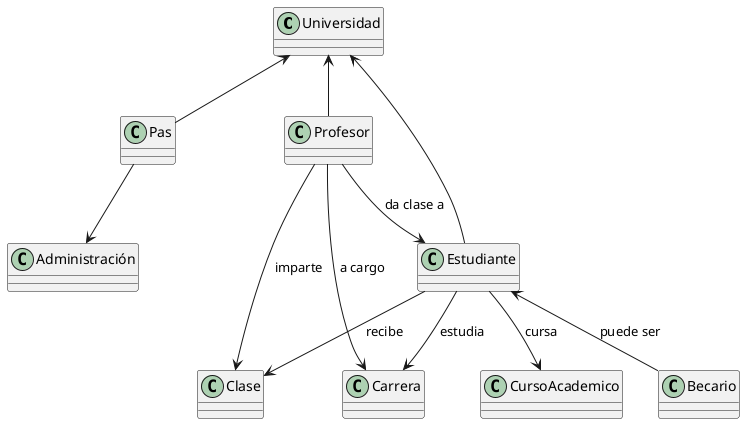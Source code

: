 @startuml
Class Universidad {}
Class Pas {}
Class Profesor {}
Class Estudiante {}
Class Becario {}
Class Clase {}
Class Carrera {}
Class CursoAcademico {}

Universidad <-- Pas 
Universidad <-- Estudiante
Universidad <-- Profesor
Estudiante <-- Becario: puede ser 
Estudiante --> Clase: recibe
Estudiante --> Carrera: estudia
Estudiante --> CursoAcademico: cursa 
Profesor --> Clase: imparte
Profesor --> Carrera: a cargo
Profesor --> Estudiante: da clase a
Pas --> Administración
@enduml